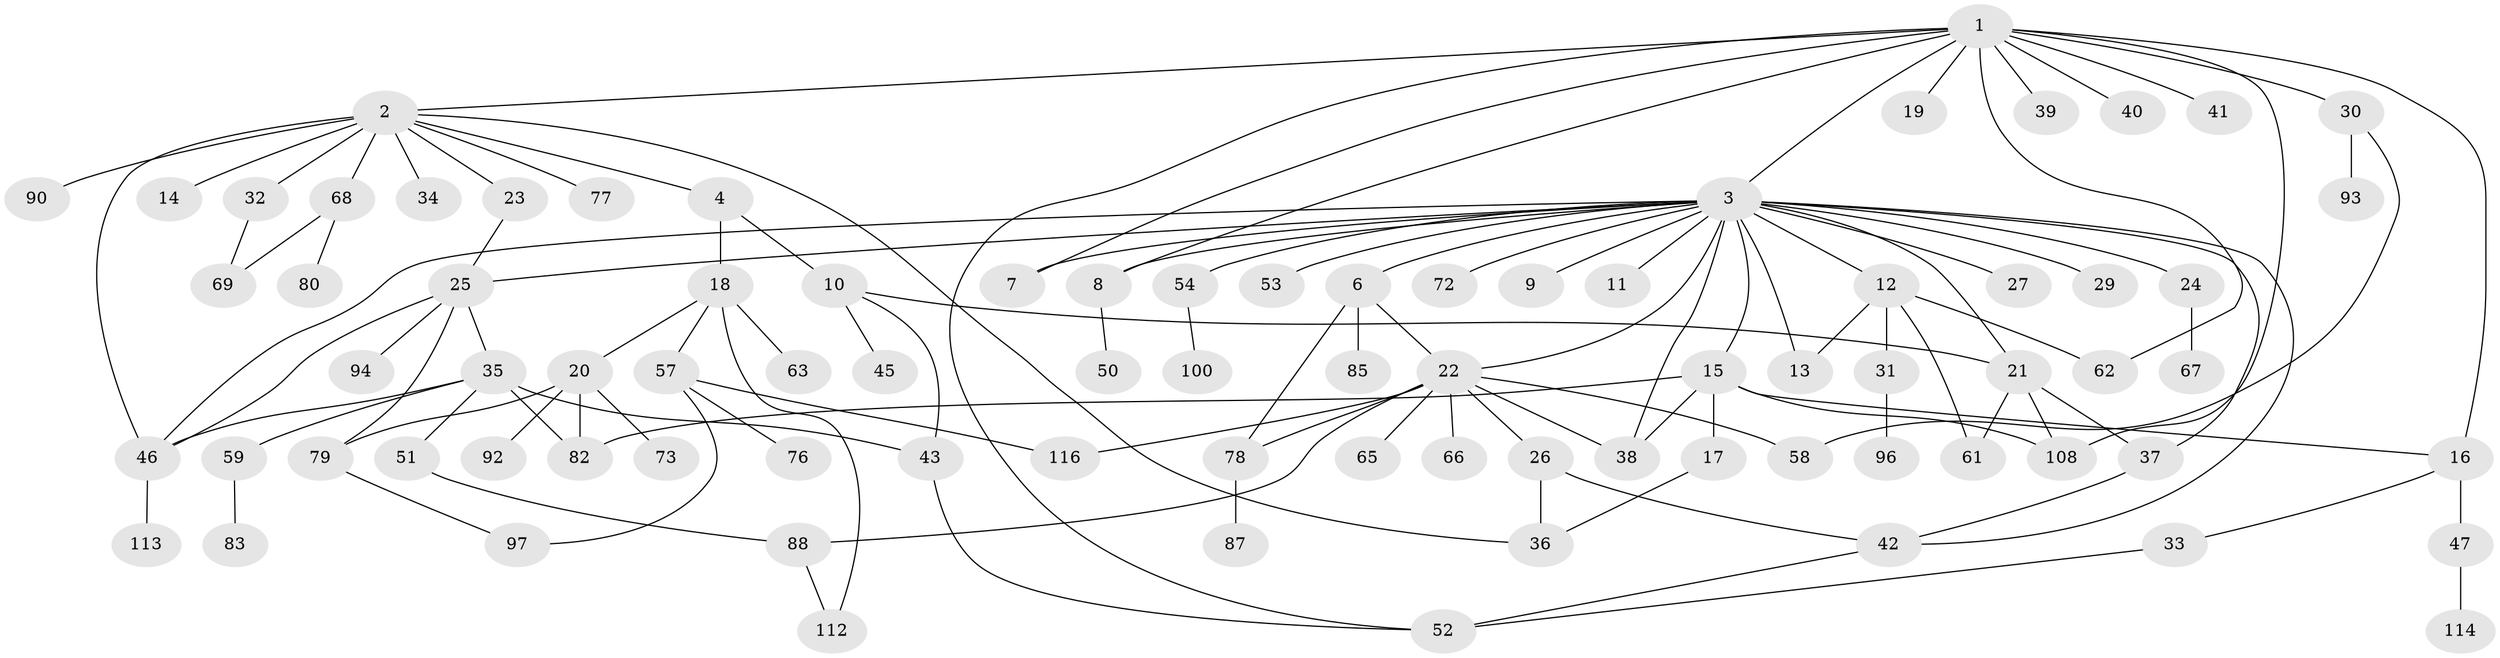 // Generated by graph-tools (version 1.1) at 2025/23/03/03/25 07:23:49]
// undirected, 84 vertices, 118 edges
graph export_dot {
graph [start="1"]
  node [color=gray90,style=filled];
  1 [super="+91"];
  2 [super="+84"];
  3 [super="+5"];
  4;
  6 [super="+98"];
  7 [super="+101"];
  8 [super="+107"];
  9;
  10 [super="+48"];
  11;
  12 [super="+74"];
  13;
  14 [super="+64"];
  15 [super="+110"];
  16 [super="+115"];
  17;
  18 [super="+89"];
  19;
  20;
  21 [super="+49"];
  22 [super="+28"];
  23;
  24;
  25 [super="+111"];
  26;
  27;
  29 [super="+95"];
  30 [super="+102"];
  31 [super="+75"];
  32 [super="+81"];
  33 [super="+55"];
  34;
  35;
  36 [super="+70"];
  37;
  38 [super="+44"];
  39;
  40;
  41;
  42 [super="+99"];
  43;
  45;
  46 [super="+56"];
  47;
  50;
  51 [super="+60"];
  52;
  53;
  54;
  57 [super="+71"];
  58;
  59;
  61 [super="+106"];
  62;
  63 [super="+86"];
  65;
  66;
  67;
  68 [super="+103"];
  69;
  72;
  73;
  76;
  77;
  78;
  79 [super="+104"];
  80;
  82 [super="+109"];
  83;
  85;
  87;
  88;
  90;
  92;
  93;
  94;
  96;
  97 [super="+105"];
  100;
  108;
  112;
  113;
  114;
  116;
  1 -- 2;
  1 -- 3;
  1 -- 8;
  1 -- 16;
  1 -- 19;
  1 -- 30;
  1 -- 39;
  1 -- 40;
  1 -- 41;
  1 -- 52;
  1 -- 62;
  1 -- 108;
  1 -- 7;
  2 -- 4;
  2 -- 14;
  2 -- 23;
  2 -- 32 [weight=2];
  2 -- 34;
  2 -- 36;
  2 -- 46;
  2 -- 68;
  2 -- 77;
  2 -- 90;
  3 -- 6;
  3 -- 7;
  3 -- 8;
  3 -- 9;
  3 -- 11;
  3 -- 12 [weight=2];
  3 -- 13;
  3 -- 15;
  3 -- 22;
  3 -- 24;
  3 -- 25;
  3 -- 27;
  3 -- 29;
  3 -- 37;
  3 -- 38;
  3 -- 42;
  3 -- 46;
  3 -- 53;
  3 -- 54;
  3 -- 72;
  3 -- 21;
  4 -- 10;
  4 -- 18;
  6 -- 22;
  6 -- 78;
  6 -- 85;
  8 -- 50;
  10 -- 43;
  10 -- 45;
  10 -- 21;
  12 -- 13;
  12 -- 31;
  12 -- 61;
  12 -- 62;
  15 -- 17;
  15 -- 82 [weight=2];
  15 -- 16;
  15 -- 38;
  15 -- 108;
  16 -- 33;
  16 -- 47;
  17 -- 36;
  18 -- 20;
  18 -- 57;
  18 -- 63;
  18 -- 112;
  20 -- 73;
  20 -- 92;
  20 -- 82;
  20 -- 79;
  21 -- 108;
  21 -- 37;
  21 -- 61;
  22 -- 26;
  22 -- 58;
  22 -- 65;
  22 -- 66;
  22 -- 78;
  22 -- 88;
  22 -- 116;
  22 -- 38;
  23 -- 25;
  24 -- 67;
  25 -- 35;
  25 -- 46;
  25 -- 79;
  25 -- 94;
  26 -- 42;
  26 -- 36;
  30 -- 58;
  30 -- 93;
  31 -- 96;
  32 -- 69;
  33 -- 52;
  35 -- 43;
  35 -- 46;
  35 -- 51;
  35 -- 59;
  35 -- 82;
  37 -- 42;
  42 -- 52;
  43 -- 52;
  46 -- 113;
  47 -- 114;
  51 -- 88;
  54 -- 100;
  57 -- 76;
  57 -- 97;
  57 -- 116;
  59 -- 83;
  68 -- 80;
  68 -- 69;
  78 -- 87;
  79 -- 97;
  88 -- 112;
}
